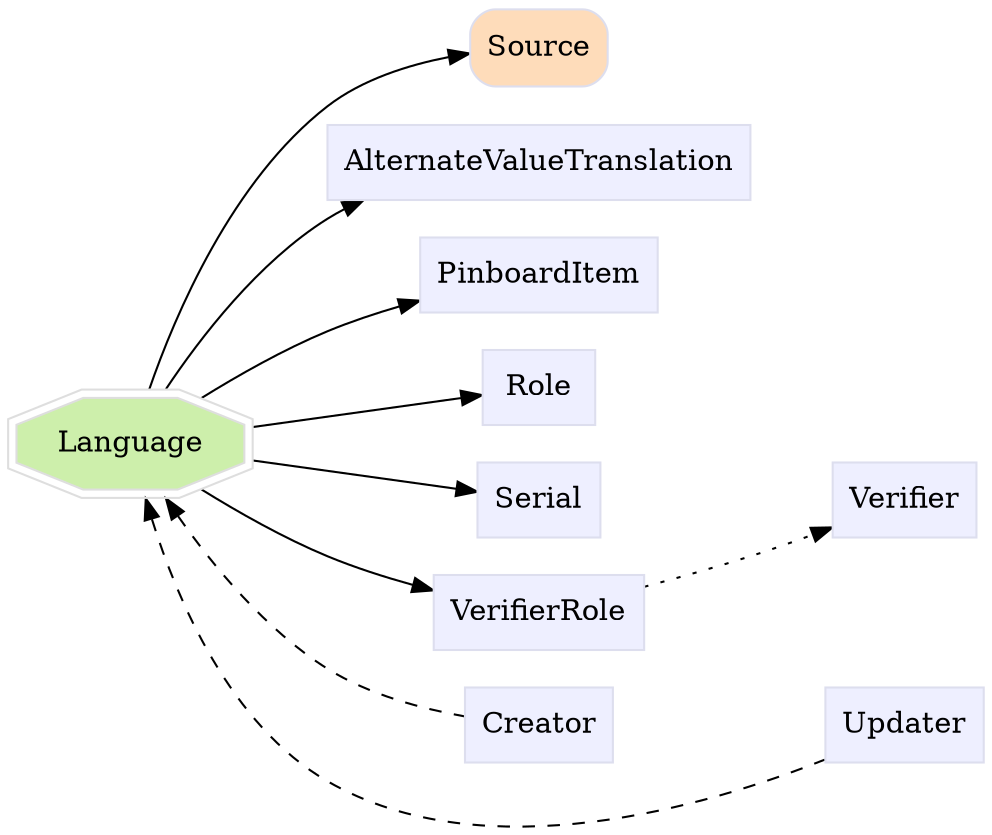 digraph Language {
	graph [bb="0,0,397.49,388.07",
		label="",
		outputorder=edgesfirst,
		rankdir=LR
	];
	node [label="\N"];
	subgraph annotator_cluster {
		graph [rank=min];
	}
	subgraph core {
		Source	[color="#dddeee",
			fillcolor="#fedcba",
			group=core,
			height=0.51389,
			href="/develop/Data/models.html#source",
			label=Source,
			pos="221.99,369.57",
			shape=Mrecord,
			style=filled,
			target=_top,
			width=0.75];
	}
	subgraph supporting {
		Language	[color="#dedede",
			fillcolor="#cdefab",
			group=target,
			height=0.61111,
			href="/develop/Data/models.html#language",
			label=Language,
			pos="53.244,179.57",
			shape=doubleoctagon,
			style=filled,
			target=_top,
			width=1.479];
		AlternateValueTranslation	[color="#dddeee",
			fillcolor="#eeefff",
			group=supporting,
			height=0.5,
			href="/develop/Data/models.html#alternate-value-translation",
			label=AlternateValueTranslation,
			pos="221.99,314.57",
			shape=box,
			style=filled,
			target=_top,
			width=2.2083];
		PinboardItem	[color="#dddeee",
			fillcolor="#eeefff",
			group=supporting,
			height=0.5,
			href="/develop/Data/models.html#pinboard-item",
			label=PinboardItem,
			pos="221.99,260.57",
			shape=box,
			style=filled,
			target=_top,
			width=1.2639];
		Role	[color="#dddeee",
			fillcolor="#eeefff",
			group=supporting,
			height=0.5,
			href="/develop/Data/models.html#role",
			label=Role,
			pos="221.99,206.57",
			shape=box,
			style=filled,
			target=_top,
			width=0.75];
		Serial	[color="#dddeee",
			fillcolor="#eeefff",
			group=supporting,
			height=0.5,
			href="/develop/Data/models.html#serial",
			label=Serial,
			pos="221.99,152.57",
			shape=box,
			style=filled,
			target=_top,
			width=0.75];
		VerifierRole	[color="#dddeee",
			fillcolor="#eeefff",
			group=supporting,
			height=0.5,
			href="/develop/Data/models.html#verifier-role",
			label=VerifierRole,
			pos="221.99,98.574",
			shape=box,
			style=filled,
			target=_top,
			width=1.1528];
		Verifier	[color="#dddeee",
			fillcolor="#eeefff",
			group=supporting,
			height=0.5,
			href="/develop/Data/models.html#verifier",
			label=Verifier,
			pos="367.49,152.57",
			shape=box,
			style=filled,
			target=_top,
			width=0.79167];
		Creator	[color="#dddeee",
			fillcolor="#eeefff",
			group=supporting,
			height=0.5,
			href="/develop/Data/models.html#creator",
			label=Creator,
			pos="221.99,44.574",
			shape=box,
			style=filled,
			target=_top,
			width=0.79167];
		Updater	[color="#dddeee",
			fillcolor="#eeefff",
			group=supporting,
			height=0.5,
			href="/develop/Data/models.html#updater",
			label=Updater,
			pos="367.49,44.574",
			shape=box,
			style=filled,
			target=_top,
			width=0.83333];
	}
	Language -> Source	[pos="e,194.91,365.23 60.629,201.72 71.706,236.35 97.696,303.28 142.49,341.57 154.55,351.89 170.69,358.5 185.2,362.7"];
	Language -> AlternateValueTranslation	[pos="e,157.74,296.38 67.067,201.71 82.196,226.01 109.51,264.6 142.49,287.57 144.41,288.91 146.4,290.19 148.45,291.41"];
	Language -> PinboardItem	[pos="e,176.31,247.09 82.374,198.97 99.285,210.07 121.53,223.7 142.49,233.57 150.17,237.19 158.48,240.58 166.72,243.64"];
	Language -> Role	[pos="e,194.97,202.36 106.55,188.04 132.06,192.17 162.09,197.04 184.99,200.75"];
	Language -> Serial	[pos="e,194.97,156.79 106.55,171.11 132.06,166.97 162.09,162.11 184.99,158.4"];
	Language -> VerifierRole	[pos="e,180.39,110.66 82.374,160.18 99.285,149.08 121.53,135.45 142.49,125.57 151.49,121.34 161.33,117.42 170.92,113.96"];
	Language -> Creator	[dir=back,
		pos="s,67.067,157.43 72.46,148.99 88.239,124.89 113.12,92.037 142.49,71.574 157.74,60.947 177.56,54.174 193.46,50.069",
		style=dashed];
	Language -> Updater	[dir=back,
		pos="s,58.728,157.57 61.193,147.86 71.541,109.25 95.095,45.727 142.49,17.574 204.12,-19.034 292.1,10.493 337.27,30.309",
		style=dashed];
	Role -> Verifier	[pos="e,338.81,164.52 249.3,197.98 264.62,192.87 284.24,186.12 301.49,179.57 310.65,176.1 320.44,172.16 329.58,168.37",
		style=invis];
	VerifierRole -> Verifier	[pos="e,338.81,140.63 263.5,111.97 275.76,116.17 289.23,120.92 301.49,125.57 310.65,129.05 320.44,132.99 329.58,136.77",
		style=dotted];
	Creator -> Updater	[pos="e,337.43,44.574 250.66,44.574 272.37,44.574 302.87,44.574 327.12,44.574",
		style=invis];
}

